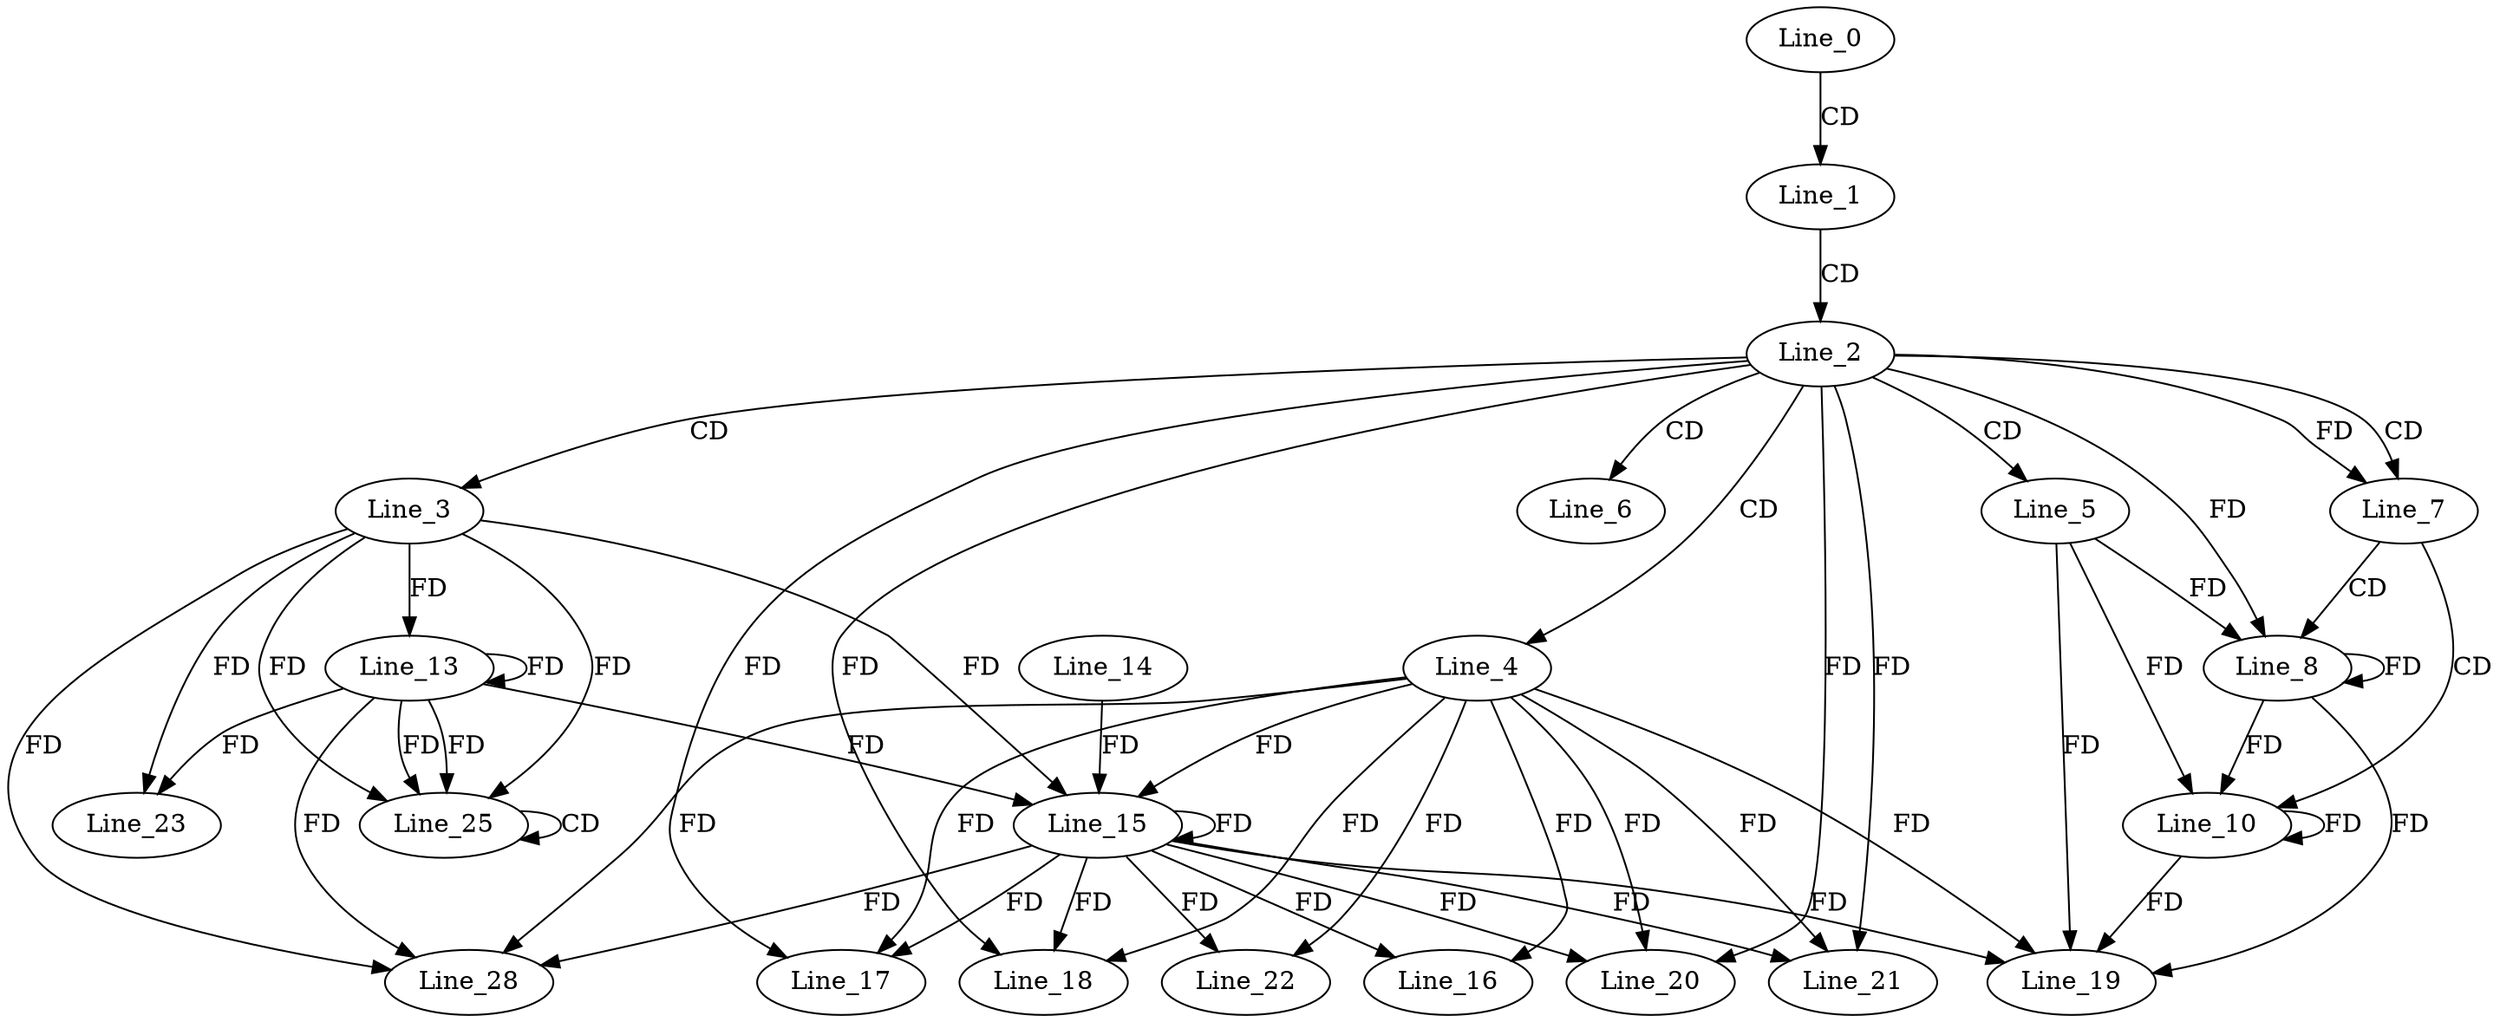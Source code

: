 digraph G {
  Line_0;
  Line_1;
  Line_2;
  Line_3;
  Line_4;
  Line_5;
  Line_6;
  Line_6;
  Line_7;
  Line_7;
  Line_8;
  Line_8;
  Line_8;
  Line_10;
  Line_10;
  Line_13;
  Line_13;
  Line_15;
  Line_15;
  Line_14;
  Line_16;
  Line_17;
  Line_17;
  Line_18;
  Line_18;
  Line_19;
  Line_20;
  Line_20;
  Line_21;
  Line_21;
  Line_22;
  Line_23;
  Line_25;
  Line_25;
  Line_28;
  Line_0 -> Line_1 [ label="CD" ];
  Line_1 -> Line_2 [ label="CD" ];
  Line_2 -> Line_3 [ label="CD" ];
  Line_2 -> Line_4 [ label="CD" ];
  Line_2 -> Line_5 [ label="CD" ];
  Line_2 -> Line_6 [ label="CD" ];
  Line_2 -> Line_7 [ label="CD" ];
  Line_2 -> Line_7 [ label="FD" ];
  Line_7 -> Line_8 [ label="CD" ];
  Line_5 -> Line_8 [ label="FD" ];
  Line_8 -> Line_8 [ label="FD" ];
  Line_2 -> Line_8 [ label="FD" ];
  Line_7 -> Line_10 [ label="CD" ];
  Line_5 -> Line_10 [ label="FD" ];
  Line_8 -> Line_10 [ label="FD" ];
  Line_10 -> Line_10 [ label="FD" ];
  Line_3 -> Line_13 [ label="FD" ];
  Line_13 -> Line_13 [ label="FD" ];
  Line_4 -> Line_15 [ label="FD" ];
  Line_15 -> Line_15 [ label="FD" ];
  Line_3 -> Line_15 [ label="FD" ];
  Line_13 -> Line_15 [ label="FD" ];
  Line_14 -> Line_15 [ label="FD" ];
  Line_4 -> Line_16 [ label="FD" ];
  Line_15 -> Line_16 [ label="FD" ];
  Line_4 -> Line_17 [ label="FD" ];
  Line_15 -> Line_17 [ label="FD" ];
  Line_2 -> Line_17 [ label="FD" ];
  Line_4 -> Line_18 [ label="FD" ];
  Line_15 -> Line_18 [ label="FD" ];
  Line_2 -> Line_18 [ label="FD" ];
  Line_4 -> Line_19 [ label="FD" ];
  Line_15 -> Line_19 [ label="FD" ];
  Line_5 -> Line_19 [ label="FD" ];
  Line_8 -> Line_19 [ label="FD" ];
  Line_10 -> Line_19 [ label="FD" ];
  Line_4 -> Line_20 [ label="FD" ];
  Line_15 -> Line_20 [ label="FD" ];
  Line_2 -> Line_20 [ label="FD" ];
  Line_4 -> Line_21 [ label="FD" ];
  Line_15 -> Line_21 [ label="FD" ];
  Line_2 -> Line_21 [ label="FD" ];
  Line_4 -> Line_22 [ label="FD" ];
  Line_15 -> Line_22 [ label="FD" ];
  Line_3 -> Line_23 [ label="FD" ];
  Line_13 -> Line_23 [ label="FD" ];
  Line_3 -> Line_25 [ label="FD" ];
  Line_13 -> Line_25 [ label="FD" ];
  Line_25 -> Line_25 [ label="CD" ];
  Line_3 -> Line_25 [ label="FD" ];
  Line_13 -> Line_25 [ label="FD" ];
  Line_3 -> Line_28 [ label="FD" ];
  Line_13 -> Line_28 [ label="FD" ];
  Line_4 -> Line_28 [ label="FD" ];
  Line_15 -> Line_28 [ label="FD" ];
}
